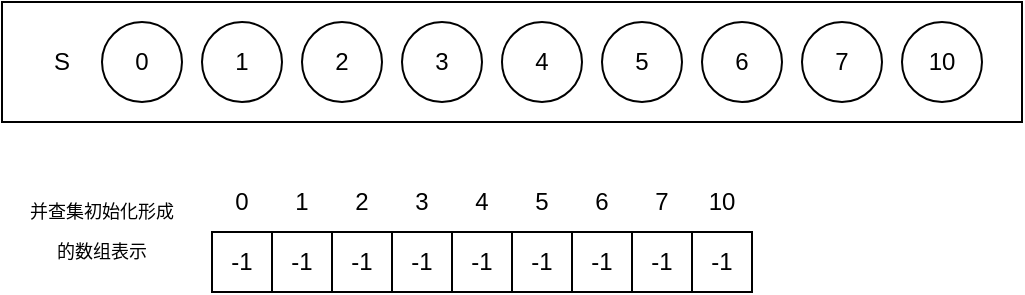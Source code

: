 <mxfile>
    <diagram id="x9XNGW5LkidrqF7Gqg8y" name="Page-1">
        <mxGraphModel dx="781" dy="361" grid="1" gridSize="10" guides="1" tooltips="1" connect="1" arrows="1" fold="1" page="1" pageScale="1" pageWidth="850" pageHeight="1100" math="0" shadow="0">
            <root>
                <mxCell id="0"/>
                <mxCell id="1" parent="0"/>
                <mxCell id="4" value="" style="rounded=0;whiteSpace=wrap;html=1;" parent="1" vertex="1">
                    <mxGeometry x="120" y="205" width="510" height="60" as="geometry"/>
                </mxCell>
                <mxCell id="2" value="S" style="text;html=1;strokeColor=none;fillColor=none;align=center;verticalAlign=middle;whiteSpace=wrap;rounded=0;" parent="1" vertex="1">
                    <mxGeometry x="120" y="220" width="60" height="30" as="geometry"/>
                </mxCell>
                <mxCell id="3" value="0" style="ellipse;whiteSpace=wrap;html=1;aspect=fixed;flipH=1;flipV=1;" parent="1" vertex="1">
                    <mxGeometry x="170" y="215" width="40" height="40" as="geometry"/>
                </mxCell>
                <mxCell id="5" value="1" style="ellipse;whiteSpace=wrap;html=1;aspect=fixed;flipH=1;flipV=1;" parent="1" vertex="1">
                    <mxGeometry x="220" y="215" width="40" height="40" as="geometry"/>
                </mxCell>
                <mxCell id="6" value="2" style="ellipse;whiteSpace=wrap;html=1;aspect=fixed;flipH=1;flipV=1;" parent="1" vertex="1">
                    <mxGeometry x="270" y="215" width="40" height="40" as="geometry"/>
                </mxCell>
                <mxCell id="8" value="3" style="ellipse;whiteSpace=wrap;html=1;aspect=fixed;flipH=1;flipV=1;" parent="1" vertex="1">
                    <mxGeometry x="320" y="215" width="40" height="40" as="geometry"/>
                </mxCell>
                <mxCell id="9" value="4" style="ellipse;whiteSpace=wrap;html=1;aspect=fixed;flipH=1;flipV=1;" parent="1" vertex="1">
                    <mxGeometry x="370" y="215" width="40" height="40" as="geometry"/>
                </mxCell>
                <mxCell id="10" value="5" style="ellipse;whiteSpace=wrap;html=1;aspect=fixed;flipH=1;flipV=1;" parent="1" vertex="1">
                    <mxGeometry x="420" y="215" width="40" height="40" as="geometry"/>
                </mxCell>
                <mxCell id="11" value="6" style="ellipse;whiteSpace=wrap;html=1;aspect=fixed;flipH=1;flipV=1;" parent="1" vertex="1">
                    <mxGeometry x="470" y="215" width="40" height="40" as="geometry"/>
                </mxCell>
                <mxCell id="12" value="7" style="ellipse;whiteSpace=wrap;html=1;aspect=fixed;flipH=1;flipV=1;" parent="1" vertex="1">
                    <mxGeometry x="520" y="215" width="40" height="40" as="geometry"/>
                </mxCell>
                <mxCell id="13" value="10" style="ellipse;whiteSpace=wrap;html=1;aspect=fixed;flipH=1;flipV=1;" parent="1" vertex="1">
                    <mxGeometry x="570" y="215" width="40" height="40" as="geometry"/>
                </mxCell>
                <mxCell id="48" value="" style="group" parent="1" vertex="1" connectable="0">
                    <mxGeometry x="210" y="290" width="300" height="60" as="geometry"/>
                </mxCell>
                <mxCell id="28" value="-1" style="rounded=0;whiteSpace=wrap;html=1;" parent="48" vertex="1">
                    <mxGeometry x="15" y="30" width="30" height="30" as="geometry"/>
                </mxCell>
                <mxCell id="29" value="-1" style="rounded=0;whiteSpace=wrap;html=1;" parent="48" vertex="1">
                    <mxGeometry x="45" y="30" width="30" height="30" as="geometry"/>
                </mxCell>
                <mxCell id="30" value="-1" style="rounded=0;whiteSpace=wrap;html=1;" parent="48" vertex="1">
                    <mxGeometry x="75" y="30" width="30" height="30" as="geometry"/>
                </mxCell>
                <mxCell id="31" value="-1" style="rounded=0;whiteSpace=wrap;html=1;" parent="48" vertex="1">
                    <mxGeometry x="105" y="30" width="30" height="30" as="geometry"/>
                </mxCell>
                <mxCell id="32" value="-1" style="rounded=0;whiteSpace=wrap;html=1;" parent="48" vertex="1">
                    <mxGeometry x="135" y="30" width="30" height="30" as="geometry"/>
                </mxCell>
                <mxCell id="33" value="-1" style="rounded=0;whiteSpace=wrap;html=1;" parent="48" vertex="1">
                    <mxGeometry x="165" y="30" width="30" height="30" as="geometry"/>
                </mxCell>
                <mxCell id="34" value="-1" style="rounded=0;whiteSpace=wrap;html=1;" parent="48" vertex="1">
                    <mxGeometry x="195" y="30" width="30" height="30" as="geometry"/>
                </mxCell>
                <mxCell id="35" value="-1" style="rounded=0;whiteSpace=wrap;html=1;" parent="48" vertex="1">
                    <mxGeometry x="225" y="30" width="30" height="30" as="geometry"/>
                </mxCell>
                <mxCell id="36" value="-1" style="rounded=0;whiteSpace=wrap;html=1;" parent="48" vertex="1">
                    <mxGeometry x="255" y="30" width="30" height="30" as="geometry"/>
                </mxCell>
                <mxCell id="37" value="0" style="text;html=1;strokeColor=none;fillColor=none;align=center;verticalAlign=middle;whiteSpace=wrap;rounded=0;" parent="48" vertex="1">
                    <mxGeometry width="60" height="30" as="geometry"/>
                </mxCell>
                <mxCell id="38" value="1" style="text;html=1;strokeColor=none;fillColor=none;align=center;verticalAlign=middle;whiteSpace=wrap;rounded=0;" parent="48" vertex="1">
                    <mxGeometry x="30" width="60" height="30" as="geometry"/>
                </mxCell>
                <mxCell id="39" value="2" style="text;html=1;strokeColor=none;fillColor=none;align=center;verticalAlign=middle;whiteSpace=wrap;rounded=0;" parent="48" vertex="1">
                    <mxGeometry x="60" width="60" height="30" as="geometry"/>
                </mxCell>
                <mxCell id="40" value="3" style="text;html=1;strokeColor=none;fillColor=none;align=center;verticalAlign=middle;whiteSpace=wrap;rounded=0;" parent="48" vertex="1">
                    <mxGeometry x="90" width="60" height="30" as="geometry"/>
                </mxCell>
                <mxCell id="41" value="4" style="text;html=1;strokeColor=none;fillColor=none;align=center;verticalAlign=middle;whiteSpace=wrap;rounded=0;" parent="48" vertex="1">
                    <mxGeometry x="120" width="60" height="30" as="geometry"/>
                </mxCell>
                <mxCell id="42" value="5" style="text;html=1;strokeColor=none;fillColor=none;align=center;verticalAlign=middle;whiteSpace=wrap;rounded=0;" parent="48" vertex="1">
                    <mxGeometry x="150" width="60" height="30" as="geometry"/>
                </mxCell>
                <mxCell id="43" value="6" style="text;html=1;strokeColor=none;fillColor=none;align=center;verticalAlign=middle;whiteSpace=wrap;rounded=0;" parent="48" vertex="1">
                    <mxGeometry x="180" width="60" height="30" as="geometry"/>
                </mxCell>
                <mxCell id="44" value="7" style="text;html=1;strokeColor=none;fillColor=none;align=center;verticalAlign=middle;whiteSpace=wrap;rounded=0;" parent="48" vertex="1">
                    <mxGeometry x="210" width="60" height="30" as="geometry"/>
                </mxCell>
                <mxCell id="45" value="10" style="text;html=1;strokeColor=none;fillColor=none;align=center;verticalAlign=middle;whiteSpace=wrap;rounded=0;" parent="48" vertex="1">
                    <mxGeometry x="240" width="60" height="30" as="geometry"/>
                </mxCell>
                <mxCell id="49" value="&lt;div style=&quot;font-family: Consolas, &amp;quot;Courier New&amp;quot;, monospace; line-height: 19px;&quot;&gt;&lt;span style=&quot;&quot;&gt;&lt;font style=&quot;font-size: 9px;&quot;&gt;并查集初始化形成的数组表示&lt;/font&gt;&lt;/span&gt;&lt;/div&gt;" style="text;html=1;strokeColor=none;fillColor=none;align=center;verticalAlign=middle;whiteSpace=wrap;rounded=0;fontColor=default;labelBackgroundColor=none;labelBorderColor=none;" parent="1" vertex="1">
                    <mxGeometry x="130" y="305" width="80" height="30" as="geometry"/>
                </mxCell>
            </root>
        </mxGraphModel>
    </diagram>
</mxfile>